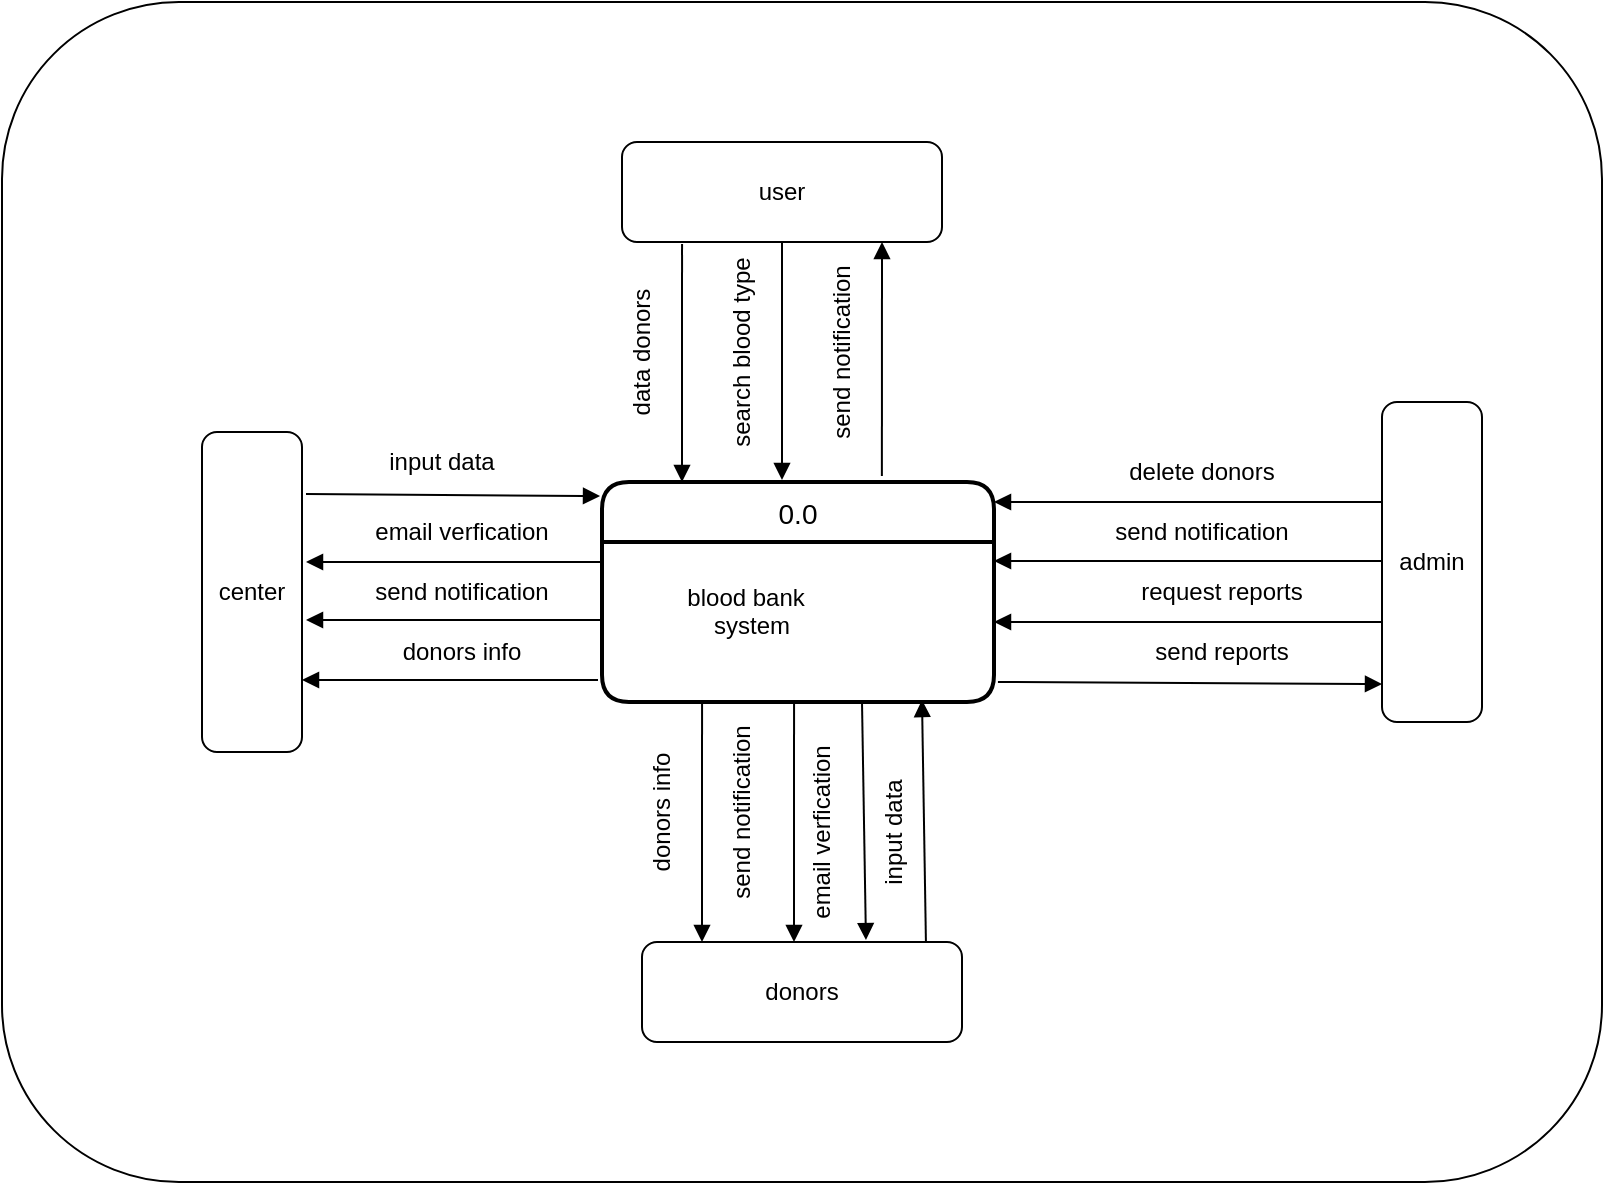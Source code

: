 <mxfile version="13.9.9" type="device"><diagram id="N0fr_BET8le8MlFSM3e6" name="Page-1"><mxGraphModel dx="2130" dy="1235" grid="1" gridSize="10" guides="1" tooltips="1" connect="1" arrows="1" fold="1" page="1" pageScale="1" pageWidth="827" pageHeight="1169" math="0" shadow="0"><root><mxCell id="0"/><mxCell id="1" parent="0"/><mxCell id="WCmK2QnsuDPVBMMXs4UH-1" value="" style="rounded=1;whiteSpace=wrap;html=1;" vertex="1" parent="1"><mxGeometry x="20" width="800" height="590" as="geometry"/></mxCell><mxCell id="69aS80KqtSwFLm90fAGQ-1" value="0.0" style="swimlane;childLayout=stackLayout;horizontal=1;startSize=30;horizontalStack=0;rounded=1;fontSize=14;fontStyle=0;strokeWidth=2;resizeParent=0;resizeLast=1;shadow=0;dashed=0;align=center;" parent="1" vertex="1"><mxGeometry x="320" y="240" width="196" height="110" as="geometry"><mxRectangle x="330" y="200" width="70" height="30" as="alternateBounds"/></mxGeometry></mxCell><mxCell id="69aS80KqtSwFLm90fAGQ-2" value="          &#10;           blood bank&#10;               system" style="align=left;strokeColor=none;fillColor=none;spacingLeft=4;fontSize=12;verticalAlign=top;resizable=0;rotatable=0;part=1;" parent="69aS80KqtSwFLm90fAGQ-1" vertex="1"><mxGeometry y="30" width="196" height="80" as="geometry"/></mxCell><mxCell id="69aS80KqtSwFLm90fAGQ-4" value="" style="endArrow=block;endFill=1;endSize=6;html=1;exitX=0.5;exitY=1;exitDx=0;exitDy=0;" parent="1" source="69aS80KqtSwFLm90fAGQ-5" edge="1"><mxGeometry width="100" relative="1" as="geometry"><mxPoint x="350" y="170" as="sourcePoint"/><mxPoint x="410" y="239" as="targetPoint"/></mxGeometry></mxCell><mxCell id="69aS80KqtSwFLm90fAGQ-5" value="user" style="shape=ext;rounded=1;html=1;whiteSpace=wrap;" parent="1" vertex="1"><mxGeometry x="330" y="70" width="160" height="50" as="geometry"/></mxCell><mxCell id="69aS80KqtSwFLm90fAGQ-7" value="search blood type" style="text;html=1;strokeColor=none;fillColor=none;align=center;verticalAlign=middle;whiteSpace=wrap;rounded=0;rotation=270;" parent="1" vertex="1"><mxGeometry x="340" y="160" width="100" height="30" as="geometry"/></mxCell><mxCell id="69aS80KqtSwFLm90fAGQ-9" value="" style="endArrow=block;endFill=1;endSize=6;html=1;exitX=0.5;exitY=1;exitDx=0;exitDy=0;entryX=0.43;entryY=-0.011;entryDx=0;entryDy=0;entryPerimeter=0;" parent="1" edge="1"><mxGeometry width="100" relative="1" as="geometry"><mxPoint x="360.02" y="120.99" as="sourcePoint"/><mxPoint x="360" y="240" as="targetPoint"/></mxGeometry></mxCell><mxCell id="69aS80KqtSwFLm90fAGQ-10" value="data donors" style="text;html=1;strokeColor=none;fillColor=none;align=center;verticalAlign=middle;whiteSpace=wrap;rounded=0;rotation=270;" parent="1" vertex="1"><mxGeometry x="290" y="160" width="100" height="30" as="geometry"/></mxCell><mxCell id="69aS80KqtSwFLm90fAGQ-12" value="send notification" style="text;html=1;strokeColor=none;fillColor=none;align=center;verticalAlign=middle;whiteSpace=wrap;rounded=0;rotation=270;" parent="1" vertex="1"><mxGeometry x="390" y="160" width="100" height="30" as="geometry"/></mxCell><mxCell id="69aS80KqtSwFLm90fAGQ-14" value="" style="endArrow=block;endFill=1;endSize=6;html=1;entryX=0.43;entryY=-0.011;entryDx=0;entryDy=0;entryPerimeter=0;exitX=0.5;exitY=1;exitDx=0;exitDy=0;" parent="1" edge="1"><mxGeometry width="100" relative="1" as="geometry"><mxPoint x="450" y="350" as="sourcePoint"/><mxPoint x="451.98" y="469.01" as="targetPoint"/></mxGeometry></mxCell><mxCell id="69aS80KqtSwFLm90fAGQ-15" value="donors" style="shape=ext;rounded=1;html=1;whiteSpace=wrap;" parent="1" vertex="1"><mxGeometry x="340" y="470" width="160" height="50" as="geometry"/></mxCell><mxCell id="69aS80KqtSwFLm90fAGQ-16" value="send notification" style="text;html=1;strokeColor=none;fillColor=none;align=center;verticalAlign=middle;whiteSpace=wrap;rounded=0;rotation=270;" parent="1" vertex="1"><mxGeometry x="340" y="390" width="100" height="30" as="geometry"/></mxCell><mxCell id="69aS80KqtSwFLm90fAGQ-17" value="" style="endArrow=block;endFill=1;endSize=6;html=1;exitX=0.5;exitY=1;exitDx=0;exitDy=0;entryX=0.43;entryY=-0.011;entryDx=0;entryDy=0;entryPerimeter=0;" parent="1" edge="1"><mxGeometry width="100" relative="1" as="geometry"><mxPoint x="370.02" y="350.99" as="sourcePoint"/><mxPoint x="370" y="470" as="targetPoint"/></mxGeometry></mxCell><mxCell id="69aS80KqtSwFLm90fAGQ-18" value="email verfication" style="text;html=1;strokeColor=none;fillColor=none;align=center;verticalAlign=middle;whiteSpace=wrap;rounded=0;rotation=270;" parent="1" vertex="1"><mxGeometry x="380" y="400" width="100" height="30" as="geometry"/></mxCell><mxCell id="69aS80KqtSwFLm90fAGQ-20" value="donors info" style="text;html=1;strokeColor=none;fillColor=none;align=center;verticalAlign=middle;whiteSpace=wrap;rounded=0;rotation=270;" parent="1" vertex="1"><mxGeometry x="300" y="390" width="100" height="30" as="geometry"/></mxCell><mxCell id="69aS80KqtSwFLm90fAGQ-23" value="" style="endArrow=block;endFill=1;endSize=6;html=1;entryX=0.801;entryY=1;entryDx=0;entryDy=0;entryPerimeter=0;exitX=0.881;exitY=0.02;exitDx=0;exitDy=0;exitPerimeter=0;" parent="1" edge="1"><mxGeometry width="100" relative="1" as="geometry"><mxPoint x="481.97" y="470" as="sourcePoint"/><mxPoint x="479.996" y="349" as="targetPoint"/></mxGeometry></mxCell><mxCell id="69aS80KqtSwFLm90fAGQ-24" value="input data" style="text;html=1;strokeColor=none;fillColor=none;align=center;verticalAlign=middle;whiteSpace=wrap;rounded=0;rotation=270;" parent="1" vertex="1"><mxGeometry x="416" y="400" width="100" height="30" as="geometry"/></mxCell><mxCell id="69aS80KqtSwFLm90fAGQ-26" value="" style="endArrow=block;endFill=1;endSize=6;html=1;exitX=0.5;exitY=1;exitDx=0;exitDy=0;entryX=0.43;entryY=-0.011;entryDx=0;entryDy=0;entryPerimeter=0;" parent="1" edge="1"><mxGeometry width="100" relative="1" as="geometry"><mxPoint x="416.02" y="350.99" as="sourcePoint"/><mxPoint x="416" y="470" as="targetPoint"/></mxGeometry></mxCell><mxCell id="69aS80KqtSwFLm90fAGQ-27" value="admin" style="shape=ext;rounded=1;html=1;whiteSpace=wrap;direction=south;" parent="1" vertex="1"><mxGeometry x="710" y="200" width="50" height="160" as="geometry"/></mxCell><mxCell id="69aS80KqtSwFLm90fAGQ-28" value="" style="endArrow=block;endFill=1;endSize=6;html=1;" parent="1" edge="1"><mxGeometry width="100" relative="1" as="geometry"><mxPoint x="710" y="250" as="sourcePoint"/><mxPoint x="516" y="250" as="targetPoint"/></mxGeometry></mxCell><mxCell id="69aS80KqtSwFLm90fAGQ-29" value="delete donors" style="text;html=1;strokeColor=none;fillColor=none;align=center;verticalAlign=middle;whiteSpace=wrap;rounded=0;rotation=0;" parent="1" vertex="1"><mxGeometry x="570" y="220" width="100" height="30" as="geometry"/></mxCell><mxCell id="69aS80KqtSwFLm90fAGQ-30" value="" style="endArrow=block;endFill=1;endSize=6;html=1;" parent="1" edge="1"><mxGeometry width="100" relative="1" as="geometry"><mxPoint x="710" y="279.5" as="sourcePoint"/><mxPoint x="516" y="279.5" as="targetPoint"/></mxGeometry></mxCell><mxCell id="69aS80KqtSwFLm90fAGQ-31" value="send notification" style="text;html=1;strokeColor=none;fillColor=none;align=center;verticalAlign=middle;whiteSpace=wrap;rounded=0;rotation=0;" parent="1" vertex="1"><mxGeometry x="570" y="250" width="100" height="30" as="geometry"/></mxCell><mxCell id="69aS80KqtSwFLm90fAGQ-32" value="" style="endArrow=block;endFill=1;endSize=6;html=1;" parent="1" edge="1"><mxGeometry width="100" relative="1" as="geometry"><mxPoint x="710" y="310" as="sourcePoint"/><mxPoint x="516" y="310" as="targetPoint"/></mxGeometry></mxCell><mxCell id="69aS80KqtSwFLm90fAGQ-33" value="request reports" style="text;html=1;strokeColor=none;fillColor=none;align=center;verticalAlign=middle;whiteSpace=wrap;rounded=0;rotation=0;" parent="1" vertex="1"><mxGeometry x="580" y="280" width="100" height="30" as="geometry"/></mxCell><mxCell id="69aS80KqtSwFLm90fAGQ-34" value="" style="endArrow=block;endFill=1;endSize=6;html=1;exitX=1.01;exitY=0.875;exitDx=0;exitDy=0;exitPerimeter=0;" parent="1" source="69aS80KqtSwFLm90fAGQ-2" edge="1"><mxGeometry width="100" relative="1" as="geometry"><mxPoint x="710" y="340" as="sourcePoint"/><mxPoint x="710" y="341" as="targetPoint"/></mxGeometry></mxCell><mxCell id="69aS80KqtSwFLm90fAGQ-35" value="" style="endArrow=block;endFill=1;endSize=6;html=1;exitX=0.714;exitY=-0.027;exitDx=0;exitDy=0;exitPerimeter=0;" parent="1" source="69aS80KqtSwFLm90fAGQ-1" edge="1"><mxGeometry width="100" relative="1" as="geometry"><mxPoint x="460" y="230" as="sourcePoint"/><mxPoint x="460" y="120" as="targetPoint"/></mxGeometry></mxCell><mxCell id="69aS80KqtSwFLm90fAGQ-36" value="center" style="shape=ext;rounded=1;html=1;whiteSpace=wrap;direction=south;" parent="1" vertex="1"><mxGeometry x="120" y="215" width="50" height="160" as="geometry"/></mxCell><mxCell id="69aS80KqtSwFLm90fAGQ-38" value="send reports" style="text;html=1;strokeColor=none;fillColor=none;align=center;verticalAlign=middle;whiteSpace=wrap;rounded=0;rotation=0;" parent="1" vertex="1"><mxGeometry x="580" y="310" width="100" height="30" as="geometry"/></mxCell><mxCell id="69aS80KqtSwFLm90fAGQ-39" value="" style="endArrow=block;endFill=1;endSize=6;html=1;exitX=0.194;exitY=-0.04;exitDx=0;exitDy=0;exitPerimeter=0;entryX=-0.005;entryY=0.064;entryDx=0;entryDy=0;entryPerimeter=0;" parent="1" source="69aS80KqtSwFLm90fAGQ-36" target="69aS80KqtSwFLm90fAGQ-1" edge="1"><mxGeometry width="100" relative="1" as="geometry"><mxPoint x="220.02" y="230.99" as="sourcePoint"/><mxPoint x="320" y="249" as="targetPoint"/></mxGeometry></mxCell><mxCell id="69aS80KqtSwFLm90fAGQ-40" value="input data" style="text;html=1;strokeColor=none;fillColor=none;align=center;verticalAlign=middle;whiteSpace=wrap;rounded=0;rotation=0;" parent="1" vertex="1"><mxGeometry x="190" y="215" width="100" height="30" as="geometry"/></mxCell><mxCell id="69aS80KqtSwFLm90fAGQ-42" value="email verfication" style="text;html=1;strokeColor=none;fillColor=none;align=center;verticalAlign=middle;whiteSpace=wrap;rounded=0;rotation=0;" parent="1" vertex="1"><mxGeometry x="200" y="250" width="100" height="30" as="geometry"/></mxCell><mxCell id="69aS80KqtSwFLm90fAGQ-43" value="" style="endArrow=block;endFill=1;endSize=6;html=1;exitX=0;exitY=0.5;exitDx=0;exitDy=0;" parent="1" edge="1"><mxGeometry width="100" relative="1" as="geometry"><mxPoint x="320" y="280" as="sourcePoint"/><mxPoint x="172" y="280" as="targetPoint"/><Array as="points"><mxPoint x="250" y="280"/></Array></mxGeometry></mxCell><mxCell id="69aS80KqtSwFLm90fAGQ-47" value="" style="endArrow=block;endFill=1;endSize=6;html=1;exitX=0;exitY=0.5;exitDx=0;exitDy=0;" parent="1" edge="1"><mxGeometry width="100" relative="1" as="geometry"><mxPoint x="320" y="309" as="sourcePoint"/><mxPoint x="172" y="309" as="targetPoint"/><Array as="points"><mxPoint x="250" y="309"/></Array></mxGeometry></mxCell><mxCell id="69aS80KqtSwFLm90fAGQ-48" value="send notification" style="text;html=1;strokeColor=none;fillColor=none;align=center;verticalAlign=middle;whiteSpace=wrap;rounded=0;rotation=0;" parent="1" vertex="1"><mxGeometry x="200" y="280" width="100" height="30" as="geometry"/></mxCell><mxCell id="69aS80KqtSwFLm90fAGQ-50" value="" style="endArrow=block;endFill=1;endSize=6;html=1;exitX=0;exitY=0.5;exitDx=0;exitDy=0;" parent="1" edge="1"><mxGeometry width="100" relative="1" as="geometry"><mxPoint x="318" y="339" as="sourcePoint"/><mxPoint x="170" y="339" as="targetPoint"/><Array as="points"><mxPoint x="248" y="339"/></Array></mxGeometry></mxCell><mxCell id="69aS80KqtSwFLm90fAGQ-51" value="donors info" style="text;html=1;strokeColor=none;fillColor=none;align=center;verticalAlign=middle;whiteSpace=wrap;rounded=0;rotation=0;" parent="1" vertex="1"><mxGeometry x="200" y="310" width="100" height="30" as="geometry"/></mxCell></root></mxGraphModel></diagram></mxfile>